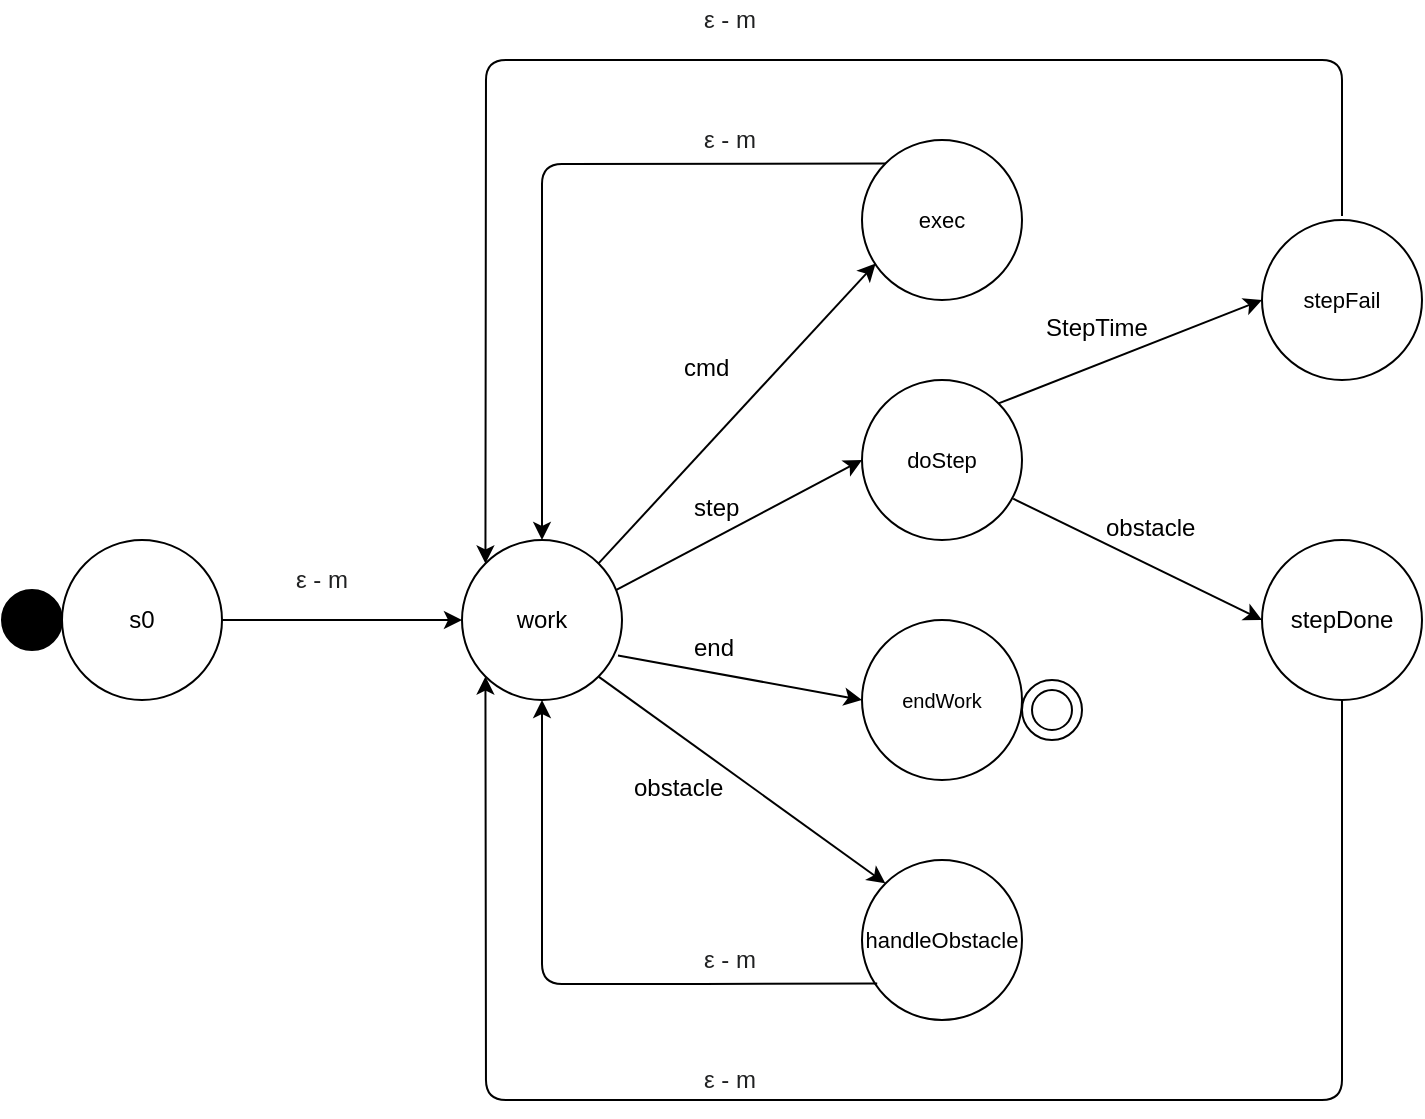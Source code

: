 <mxfile version="15.2.7" type="device"><diagram id="Bq129-d8IKAnsL1_KOFO" name="Page-1"><mxGraphModel dx="1038" dy="489" grid="1" gridSize="10" guides="1" tooltips="1" connect="1" arrows="1" fold="1" page="1" pageScale="1" pageWidth="827" pageHeight="1169" math="0" shadow="0"><root><mxCell id="0"/><mxCell id="1" parent="0"/><mxCell id="6HXqj8AYCCsZXxHY513N-1" value="" style="ellipse;whiteSpace=wrap;html=1;aspect=fixed;fillColor=#000000;" vertex="1" parent="1"><mxGeometry x="50" y="905" width="30" height="30" as="geometry"/></mxCell><mxCell id="6HXqj8AYCCsZXxHY513N-3" value="s0" style="ellipse;whiteSpace=wrap;html=1;aspect=fixed;" vertex="1" parent="1"><mxGeometry x="80" y="880" width="80" height="80" as="geometry"/></mxCell><mxCell id="6HXqj8AYCCsZXxHY513N-4" value="work" style="ellipse;whiteSpace=wrap;html=1;aspect=fixed;" vertex="1" parent="1"><mxGeometry x="280" y="880" width="80" height="80" as="geometry"/></mxCell><mxCell id="6HXqj8AYCCsZXxHY513N-5" value="" style="endArrow=classic;html=1;entryX=0;entryY=0.5;entryDx=0;entryDy=0;" edge="1" parent="1" target="6HXqj8AYCCsZXxHY513N-4"><mxGeometry width="50" height="50" relative="1" as="geometry"><mxPoint x="160" y="920" as="sourcePoint"/><mxPoint x="280" y="930" as="targetPoint"/><Array as="points"><mxPoint x="200" y="920"/></Array></mxGeometry></mxCell><mxCell id="6HXqj8AYCCsZXxHY513N-6" value="&lt;font style=&quot;font-size: 11px&quot;&gt;handleObstacle&lt;/font&gt;" style="ellipse;whiteSpace=wrap;html=1;aspect=fixed;" vertex="1" parent="1"><mxGeometry x="480" y="1040" width="80" height="80" as="geometry"/></mxCell><mxCell id="6HXqj8AYCCsZXxHY513N-7" value="&lt;span style=&quot;font-size: 10px&quot;&gt;endWork&lt;/span&gt;" style="ellipse;whiteSpace=wrap;html=1;aspect=fixed;" vertex="1" parent="1"><mxGeometry x="480" y="920" width="80" height="80" as="geometry"/></mxCell><mxCell id="6HXqj8AYCCsZXxHY513N-8" value="&lt;span style=&quot;font-size: 11px&quot;&gt;doStep&lt;/span&gt;" style="ellipse;whiteSpace=wrap;html=1;aspect=fixed;" vertex="1" parent="1"><mxGeometry x="480" y="800" width="80" height="80" as="geometry"/></mxCell><mxCell id="6HXqj8AYCCsZXxHY513N-9" value="&lt;font style=&quot;font-size: 11px&quot;&gt;exec&lt;/font&gt;" style="ellipse;whiteSpace=wrap;html=1;aspect=fixed;" vertex="1" parent="1"><mxGeometry x="480" y="680" width="80" height="80" as="geometry"/></mxCell><mxCell id="6HXqj8AYCCsZXxHY513N-14" value="" style="endArrow=classic;html=1;exitX=0.965;exitY=0.312;exitDx=0;exitDy=0;entryX=0;entryY=0.5;entryDx=0;entryDy=0;exitPerimeter=0;" edge="1" parent="1" source="6HXqj8AYCCsZXxHY513N-4" target="6HXqj8AYCCsZXxHY513N-8"><mxGeometry width="50" height="50" relative="1" as="geometry"><mxPoint x="390" y="930" as="sourcePoint"/><mxPoint x="440" y="880" as="targetPoint"/></mxGeometry></mxCell><mxCell id="6HXqj8AYCCsZXxHY513N-15" value="" style="endArrow=classic;html=1;exitX=0.975;exitY=0.722;exitDx=0;exitDy=0;exitPerimeter=0;entryX=0;entryY=0.5;entryDx=0;entryDy=0;" edge="1" parent="1" source="6HXqj8AYCCsZXxHY513N-4" target="6HXqj8AYCCsZXxHY513N-7"><mxGeometry width="50" height="50" relative="1" as="geometry"><mxPoint x="390" y="930" as="sourcePoint"/><mxPoint x="480" y="970" as="targetPoint"/></mxGeometry></mxCell><mxCell id="6HXqj8AYCCsZXxHY513N-18" value="&lt;span style=&quot;font-size: 11px&quot;&gt;stepFail&lt;/span&gt;" style="ellipse;whiteSpace=wrap;html=1;aspect=fixed;" vertex="1" parent="1"><mxGeometry x="680" y="720" width="80" height="80" as="geometry"/></mxCell><mxCell id="6HXqj8AYCCsZXxHY513N-19" value="stepDone" style="ellipse;whiteSpace=wrap;html=1;aspect=fixed;" vertex="1" parent="1"><mxGeometry x="680" y="880" width="80" height="80" as="geometry"/></mxCell><mxCell id="6HXqj8AYCCsZXxHY513N-20" value="" style="endArrow=classic;html=1;entryX=0;entryY=0.5;entryDx=0;entryDy=0;exitX=1;exitY=0;exitDx=0;exitDy=0;" edge="1" parent="1" source="6HXqj8AYCCsZXxHY513N-8" target="6HXqj8AYCCsZXxHY513N-18"><mxGeometry width="50" height="50" relative="1" as="geometry"><mxPoint x="390" y="930" as="sourcePoint"/><mxPoint x="440" y="880" as="targetPoint"/></mxGeometry></mxCell><mxCell id="6HXqj8AYCCsZXxHY513N-22" value="" style="endArrow=classic;html=1;exitX=0.945;exitY=0.742;exitDx=0;exitDy=0;entryX=0;entryY=0.5;entryDx=0;entryDy=0;exitPerimeter=0;" edge="1" parent="1" source="6HXqj8AYCCsZXxHY513N-8" target="6HXqj8AYCCsZXxHY513N-19"><mxGeometry width="50" height="50" relative="1" as="geometry"><mxPoint x="390" y="930" as="sourcePoint"/><mxPoint x="440" y="880" as="targetPoint"/></mxGeometry></mxCell><mxCell id="6HXqj8AYCCsZXxHY513N-23" value="" style="endArrow=classic;html=1;entryX=0.5;entryY=0;entryDx=0;entryDy=0;exitX=0;exitY=0;exitDx=0;exitDy=0;" edge="1" parent="1" source="6HXqj8AYCCsZXxHY513N-9" target="6HXqj8AYCCsZXxHY513N-4"><mxGeometry width="50" height="50" relative="1" as="geometry"><mxPoint x="520" y="680" as="sourcePoint"/><mxPoint x="290" y="890" as="targetPoint"/><Array as="points"><mxPoint x="320" y="692"/></Array></mxGeometry></mxCell><mxCell id="6HXqj8AYCCsZXxHY513N-24" value="" style="endArrow=classic;html=1;exitX=0.095;exitY=0.772;exitDx=0;exitDy=0;exitPerimeter=0;" edge="1" parent="1" source="6HXqj8AYCCsZXxHY513N-6"><mxGeometry width="50" height="50" relative="1" as="geometry"><mxPoint x="390" y="930" as="sourcePoint"/><mxPoint x="320" y="960" as="targetPoint"/><Array as="points"><mxPoint x="390" y="1102"/><mxPoint x="320" y="1102"/></Array></mxGeometry></mxCell><mxCell id="6HXqj8AYCCsZXxHY513N-25" value="" style="endArrow=classic;html=1;exitX=1;exitY=0;exitDx=0;exitDy=0;entryX=0.085;entryY=0.772;entryDx=0;entryDy=0;entryPerimeter=0;" edge="1" parent="1" source="6HXqj8AYCCsZXxHY513N-4" target="6HXqj8AYCCsZXxHY513N-9"><mxGeometry width="50" height="50" relative="1" as="geometry"><mxPoint x="390" y="930" as="sourcePoint"/><mxPoint x="440" y="880" as="targetPoint"/></mxGeometry></mxCell><mxCell id="6HXqj8AYCCsZXxHY513N-27" value="" style="endArrow=classic;html=1;exitX=1;exitY=1;exitDx=0;exitDy=0;entryX=0;entryY=0;entryDx=0;entryDy=0;" edge="1" parent="1" source="6HXqj8AYCCsZXxHY513N-4" target="6HXqj8AYCCsZXxHY513N-6"><mxGeometry width="50" height="50" relative="1" as="geometry"><mxPoint x="390" y="930" as="sourcePoint"/><mxPoint x="440" y="880" as="targetPoint"/></mxGeometry></mxCell><mxCell id="6HXqj8AYCCsZXxHY513N-29" value="" style="endArrow=classic;html=1;entryX=0;entryY=1;entryDx=0;entryDy=0;exitX=0.5;exitY=1;exitDx=0;exitDy=0;" edge="1" parent="1" source="6HXqj8AYCCsZXxHY513N-19" target="6HXqj8AYCCsZXxHY513N-4"><mxGeometry width="50" height="50" relative="1" as="geometry"><mxPoint x="710" y="1150" as="sourcePoint"/><mxPoint x="440" y="880" as="targetPoint"/><Array as="points"><mxPoint x="720" y="1160"/><mxPoint x="292" y="1160"/></Array></mxGeometry></mxCell><mxCell id="6HXqj8AYCCsZXxHY513N-30" value="" style="endArrow=classic;html=1;entryX=0;entryY=0;entryDx=0;entryDy=0;" edge="1" parent="1" target="6HXqj8AYCCsZXxHY513N-4"><mxGeometry width="50" height="50" relative="1" as="geometry"><mxPoint x="720" y="718" as="sourcePoint"/><mxPoint x="712" y="650" as="targetPoint"/><Array as="points"><mxPoint x="720" y="680"/><mxPoint x="720" y="640"/><mxPoint x="292" y="640"/></Array></mxGeometry></mxCell><mxCell id="6HXqj8AYCCsZXxHY513N-31" value="&lt;span style=&quot;color: rgb(32 , 33 , 34) ; font-family: sans-serif ; text-align: left ; background-color: rgb(255 , 255 , 255)&quot;&gt;&lt;font style=&quot;font-size: 12px&quot;&gt;ε - m&lt;/font&gt;&lt;/span&gt;" style="text;html=1;strokeColor=none;fillColor=none;align=center;verticalAlign=middle;whiteSpace=wrap;rounded=0;" vertex="1" parent="1"><mxGeometry x="190" y="890" width="40" height="20" as="geometry"/></mxCell><mxCell id="6HXqj8AYCCsZXxHY513N-32" value="&lt;span style=&quot;color: rgb(32 , 33 , 34) ; font-family: sans-serif ; text-align: left ; background-color: rgb(255 , 255 , 255)&quot;&gt;ε - m&lt;/span&gt;" style="text;html=1;strokeColor=none;fillColor=none;align=center;verticalAlign=middle;whiteSpace=wrap;rounded=0;" vertex="1" parent="1"><mxGeometry x="394" y="1140" width="40" height="20" as="geometry"/></mxCell><mxCell id="6HXqj8AYCCsZXxHY513N-33" value="&lt;span style=&quot;color: rgb(32 , 33 , 34) ; font-family: sans-serif ; text-align: left ; background-color: rgb(255 , 255 , 255)&quot;&gt;ε - m&lt;/span&gt;" style="text;html=1;strokeColor=none;fillColor=none;align=center;verticalAlign=middle;whiteSpace=wrap;rounded=0;" vertex="1" parent="1"><mxGeometry x="394" y="1080" width="40" height="20" as="geometry"/></mxCell><mxCell id="6HXqj8AYCCsZXxHY513N-35" value="&lt;span style=&quot;color: rgb(32 , 33 , 34) ; font-family: sans-serif ; text-align: left ; background-color: rgb(255 , 255 , 255)&quot;&gt;ε - m&lt;/span&gt;" style="text;html=1;strokeColor=none;fillColor=none;align=center;verticalAlign=middle;whiteSpace=wrap;rounded=0;" vertex="1" parent="1"><mxGeometry x="394" y="610" width="40" height="20" as="geometry"/></mxCell><mxCell id="6HXqj8AYCCsZXxHY513N-40" value="&lt;span style=&quot;color: rgb(32 , 33 , 34) ; font-family: sans-serif ; text-align: left ; background-color: rgb(255 , 255 , 255)&quot;&gt;ε - m&lt;/span&gt;" style="text;html=1;strokeColor=none;fillColor=none;align=center;verticalAlign=middle;whiteSpace=wrap;rounded=0;" vertex="1" parent="1"><mxGeometry x="394" y="670" width="40" height="20" as="geometry"/></mxCell><mxCell id="6HXqj8AYCCsZXxHY513N-41" value="cmd" style="text;whiteSpace=wrap;html=1;" vertex="1" parent="1"><mxGeometry x="389" y="780" width="50" height="30" as="geometry"/></mxCell><mxCell id="6HXqj8AYCCsZXxHY513N-42" value="step" style="text;whiteSpace=wrap;html=1;" vertex="1" parent="1"><mxGeometry x="394" y="850" width="50" height="30" as="geometry"/></mxCell><mxCell id="6HXqj8AYCCsZXxHY513N-43" value="obstacle" style="text;whiteSpace=wrap;html=1;" vertex="1" parent="1"><mxGeometry x="364" y="990" width="70" height="30" as="geometry"/></mxCell><mxCell id="6HXqj8AYCCsZXxHY513N-44" value="end" style="text;whiteSpace=wrap;html=1;" vertex="1" parent="1"><mxGeometry x="394" y="920" width="50" height="30" as="geometry"/></mxCell><mxCell id="6HXqj8AYCCsZXxHY513N-45" value="StepTime" style="text;whiteSpace=wrap;html=1;" vertex="1" parent="1"><mxGeometry x="570" y="760" width="80" height="30" as="geometry"/></mxCell><mxCell id="6HXqj8AYCCsZXxHY513N-46" value="obstacle" style="text;whiteSpace=wrap;html=1;" vertex="1" parent="1"><mxGeometry x="600" y="860" width="70" height="30" as="geometry"/></mxCell><mxCell id="6HXqj8AYCCsZXxHY513N-47" value="" style="ellipse;whiteSpace=wrap;html=1;aspect=fixed;fillColor=#FFFFFF;" vertex="1" parent="1"><mxGeometry x="560" y="950" width="30" height="30" as="geometry"/></mxCell><mxCell id="6HXqj8AYCCsZXxHY513N-48" value="" style="ellipse;whiteSpace=wrap;html=1;aspect=fixed;fillColor=#FFFFFF;" vertex="1" parent="1"><mxGeometry x="565" y="955" width="20" height="20" as="geometry"/></mxCell></root></mxGraphModel></diagram></mxfile>